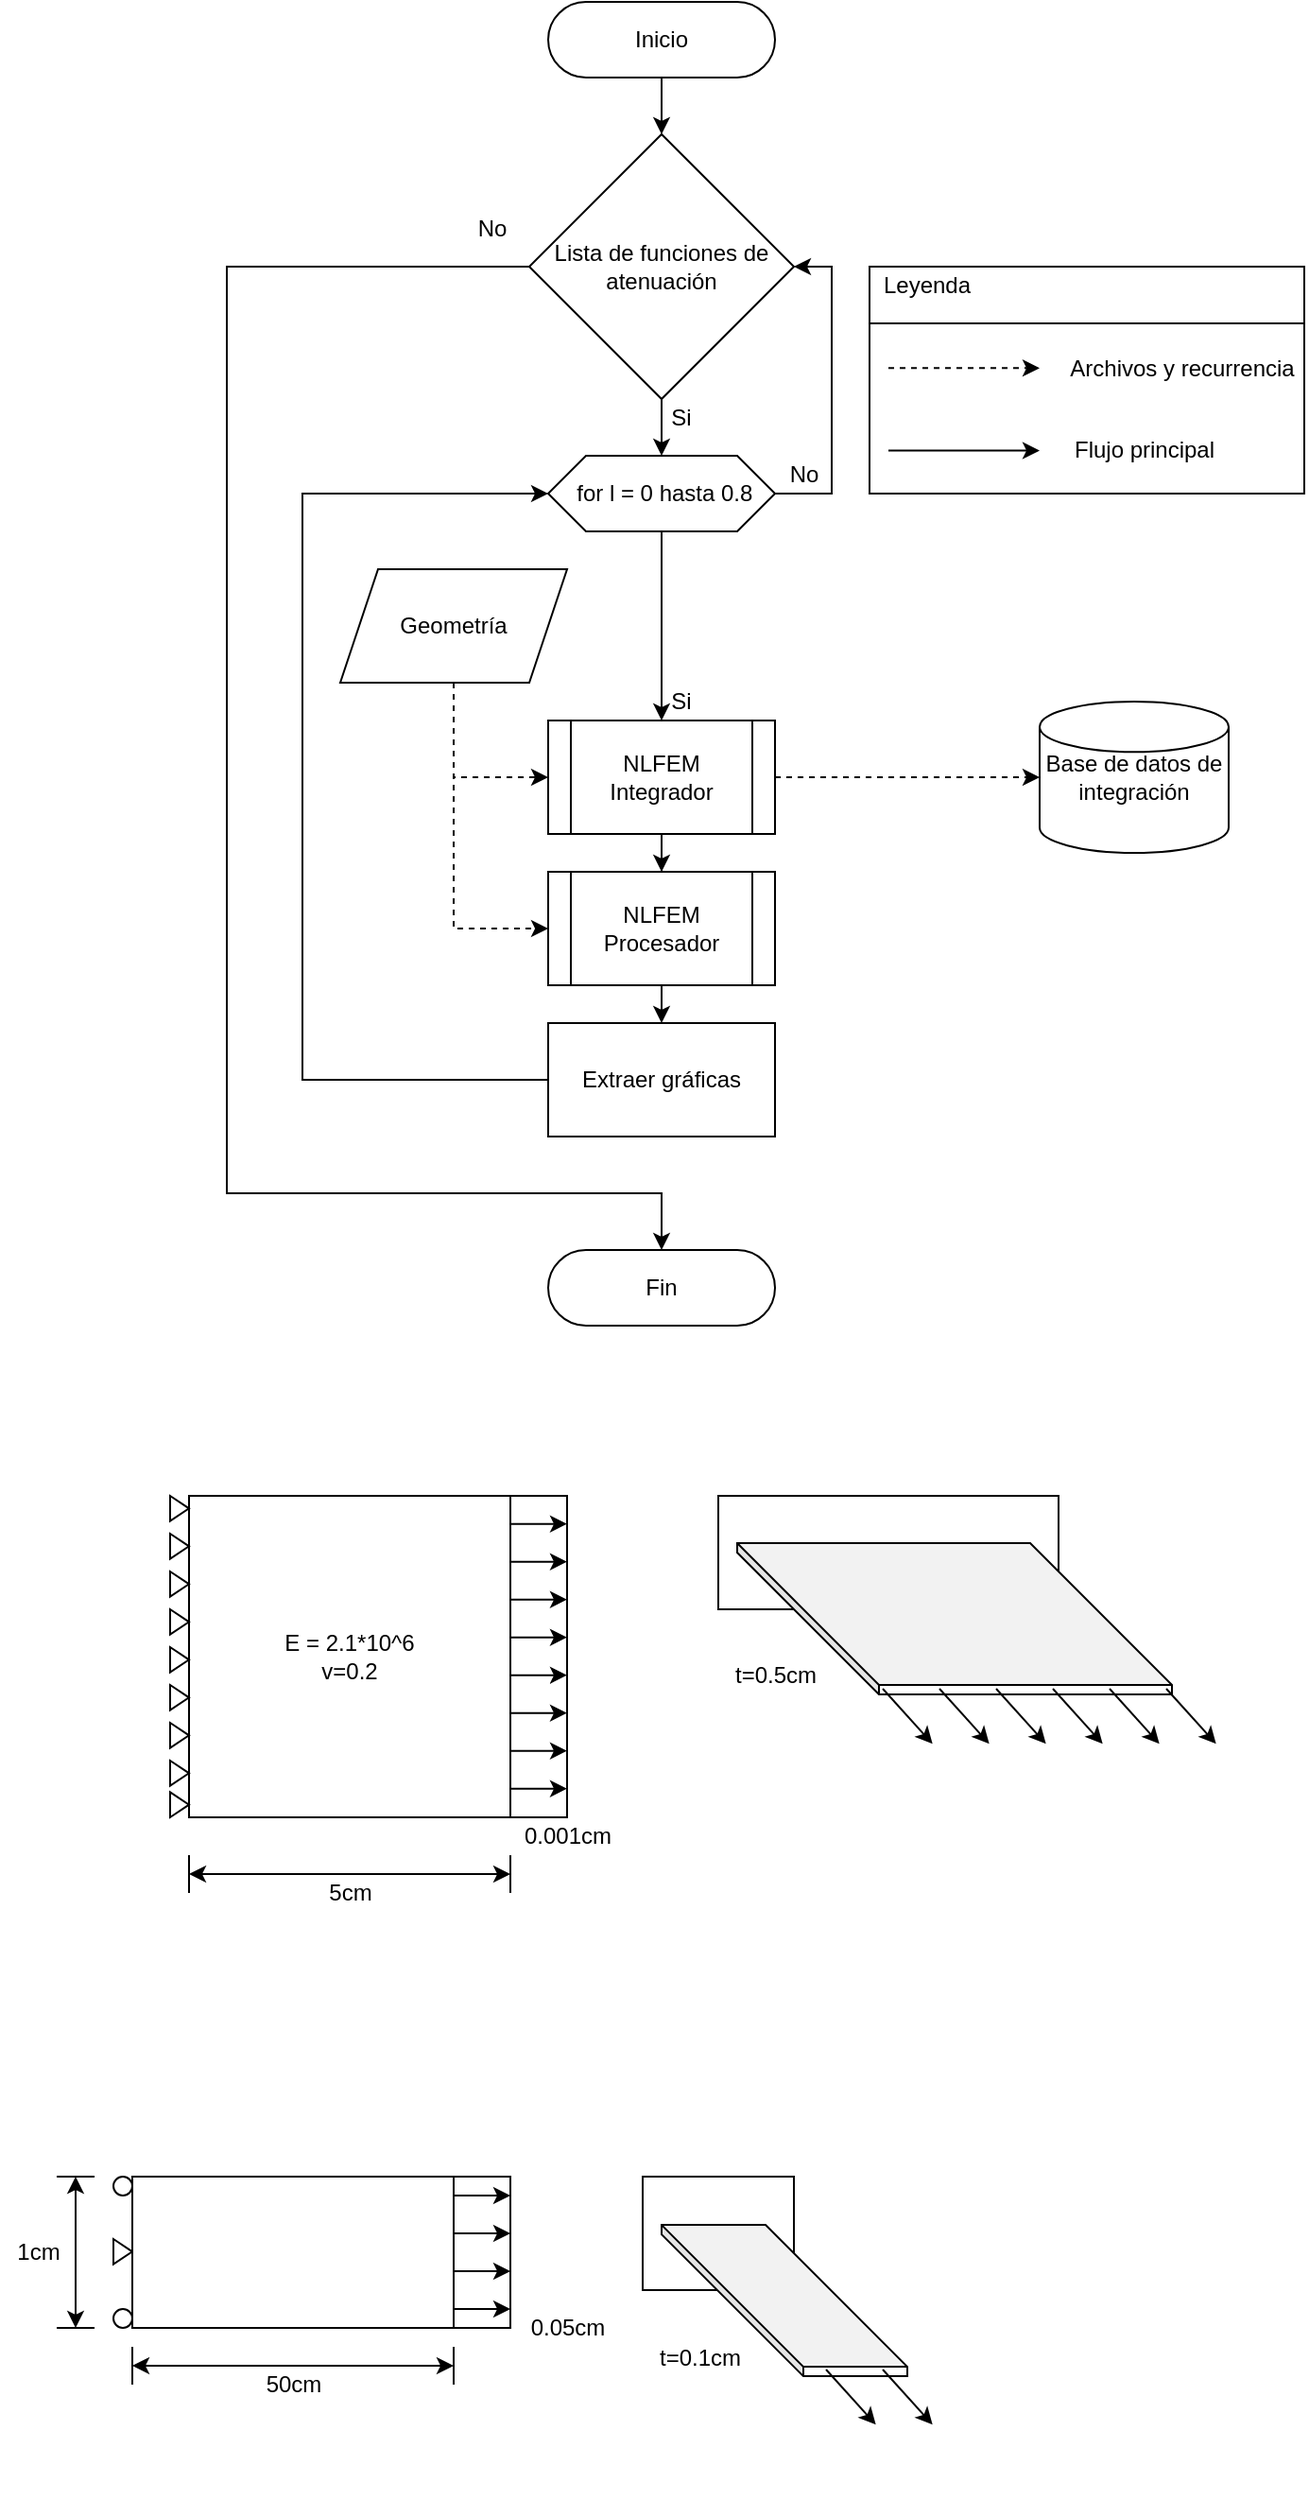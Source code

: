 <mxfile version="13.9.9" type="device"><diagram id="C5RBs43oDa-KdzZeNtuy" name="Page-1"><mxGraphModel dx="1086" dy="806" grid="1" gridSize="10" guides="1" tooltips="1" connect="1" arrows="1" fold="1" page="1" pageScale="1" pageWidth="827" pageHeight="1169" math="0" shadow="0"><root><mxCell id="WIyWlLk6GJQsqaUBKTNV-0"/><mxCell id="WIyWlLk6GJQsqaUBKTNV-1" parent="WIyWlLk6GJQsqaUBKTNV-0"/><mxCell id="GEFTR05-pRKFLl9-flN7-2" style="edgeStyle=orthogonalEdgeStyle;rounded=0;orthogonalLoop=1;jettySize=auto;html=1;strokeWidth=1;" parent="WIyWlLk6GJQsqaUBKTNV-1" source="WIyWlLk6GJQsqaUBKTNV-3" target="GEFTR05-pRKFLl9-flN7-1" edge="1"><mxGeometry relative="1" as="geometry"/></mxCell><mxCell id="WIyWlLk6GJQsqaUBKTNV-3" value="Inicio" style="rounded=1;whiteSpace=wrap;html=1;fontSize=12;glass=0;strokeWidth=1;shadow=0;arcSize=50;" parent="WIyWlLk6GJQsqaUBKTNV-1" vertex="1"><mxGeometry x="390" y="90" width="120" height="40" as="geometry"/></mxCell><mxCell id="GEFTR05-pRKFLl9-flN7-8" value="" style="edgeStyle=orthogonalEdgeStyle;rounded=0;orthogonalLoop=1;jettySize=auto;html=1;strokeWidth=1;" parent="WIyWlLk6GJQsqaUBKTNV-1" source="GEFTR05-pRKFLl9-flN7-1" target="GEFTR05-pRKFLl9-flN7-7" edge="1"><mxGeometry relative="1" as="geometry"/></mxCell><mxCell id="GEFTR05-pRKFLl9-flN7-25" style="edgeStyle=orthogonalEdgeStyle;rounded=0;orthogonalLoop=1;jettySize=auto;html=1;entryX=0.5;entryY=0;entryDx=0;entryDy=0;strokeWidth=1;" parent="WIyWlLk6GJQsqaUBKTNV-1" source="GEFTR05-pRKFLl9-flN7-1" target="GEFTR05-pRKFLl9-flN7-26" edge="1"><mxGeometry relative="1" as="geometry"><mxPoint x="440" y="690" as="targetPoint"/><Array as="points"><mxPoint x="220" y="230"/><mxPoint x="220" y="720"/><mxPoint x="450" y="720"/></Array></mxGeometry></mxCell><mxCell id="GEFTR05-pRKFLl9-flN7-1" value="Lista de funciones de atenuación" style="rhombus;whiteSpace=wrap;html=1;strokeWidth=1;" parent="WIyWlLk6GJQsqaUBKTNV-1" vertex="1"><mxGeometry x="380" y="160" width="140" height="140" as="geometry"/></mxCell><mxCell id="GEFTR05-pRKFLl9-flN7-24" style="edgeStyle=orthogonalEdgeStyle;rounded=0;orthogonalLoop=1;jettySize=auto;html=1;entryX=1;entryY=0.5;entryDx=0;entryDy=0;strokeWidth=1;" parent="WIyWlLk6GJQsqaUBKTNV-1" source="GEFTR05-pRKFLl9-flN7-7" target="GEFTR05-pRKFLl9-flN7-1" edge="1"><mxGeometry relative="1" as="geometry"><Array as="points"><mxPoint x="540" y="350"/><mxPoint x="540" y="230"/></Array></mxGeometry></mxCell><mxCell id="GEFTR05-pRKFLl9-flN7-7" value="&amp;nbsp;for l = 0 hasta 0.8" style="shape=hexagon;perimeter=hexagonPerimeter2;whiteSpace=wrap;html=1;fixedSize=1;strokeWidth=1;" parent="WIyWlLk6GJQsqaUBKTNV-1" vertex="1"><mxGeometry x="390" y="330" width="120" height="40" as="geometry"/></mxCell><mxCell id="GEFTR05-pRKFLl9-flN7-14" value="" style="edgeStyle=orthogonalEdgeStyle;rounded=0;orthogonalLoop=1;jettySize=auto;html=1;strokeWidth=1;exitX=0.5;exitY=1;exitDx=0;exitDy=0;" parent="WIyWlLk6GJQsqaUBKTNV-1" source="GEFTR05-pRKFLl9-flN7-7" target="GEFTR05-pRKFLl9-flN7-13" edge="1"><mxGeometry relative="1" as="geometry"><mxPoint x="450" y="440" as="sourcePoint"/></mxGeometry></mxCell><mxCell id="GEFTR05-pRKFLl9-flN7-19" style="edgeStyle=orthogonalEdgeStyle;rounded=0;orthogonalLoop=1;jettySize=auto;html=1;strokeWidth=1;" parent="WIyWlLk6GJQsqaUBKTNV-1" source="GEFTR05-pRKFLl9-flN7-13" target="GEFTR05-pRKFLl9-flN7-18" edge="1"><mxGeometry relative="1" as="geometry"/></mxCell><mxCell id="GEFTR05-pRKFLl9-flN7-21" style="edgeStyle=orthogonalEdgeStyle;rounded=0;orthogonalLoop=1;jettySize=auto;html=1;entryX=0;entryY=0.5;entryDx=0;entryDy=0;entryPerimeter=0;dashed=1;strokeWidth=1;" parent="WIyWlLk6GJQsqaUBKTNV-1" source="GEFTR05-pRKFLl9-flN7-13" target="GEFTR05-pRKFLl9-flN7-20" edge="1"><mxGeometry relative="1" as="geometry"/></mxCell><mxCell id="GEFTR05-pRKFLl9-flN7-34" value="" style="edgeStyle=orthogonalEdgeStyle;rounded=0;orthogonalLoop=1;jettySize=auto;html=1;strokeWidth=1;" parent="WIyWlLk6GJQsqaUBKTNV-1" source="GEFTR05-pRKFLl9-flN7-13" target="GEFTR05-pRKFLl9-flN7-33" edge="1"><mxGeometry relative="1" as="geometry"/></mxCell><mxCell id="GEFTR05-pRKFLl9-flN7-13" value="NLFEM Integrador" style="shape=process;whiteSpace=wrap;html=1;backgroundOutline=1;strokeWidth=1;" parent="WIyWlLk6GJQsqaUBKTNV-1" vertex="1"><mxGeometry x="390" y="470" width="120" height="60" as="geometry"/></mxCell><mxCell id="GEFTR05-pRKFLl9-flN7-17" style="edgeStyle=orthogonalEdgeStyle;rounded=0;orthogonalLoop=1;jettySize=auto;html=1;entryX=0;entryY=0.5;entryDx=0;entryDy=0;dashed=1;strokeWidth=1;" parent="WIyWlLk6GJQsqaUBKTNV-1" source="GEFTR05-pRKFLl9-flN7-15" target="GEFTR05-pRKFLl9-flN7-13" edge="1"><mxGeometry relative="1" as="geometry"/></mxCell><mxCell id="GEFTR05-pRKFLl9-flN7-35" style="edgeStyle=orthogonalEdgeStyle;rounded=0;orthogonalLoop=1;jettySize=auto;html=1;entryX=0;entryY=0.5;entryDx=0;entryDy=0;dashed=1;strokeWidth=1;" parent="WIyWlLk6GJQsqaUBKTNV-1" source="GEFTR05-pRKFLl9-flN7-15" target="GEFTR05-pRKFLl9-flN7-33" edge="1"><mxGeometry relative="1" as="geometry"/></mxCell><mxCell id="GEFTR05-pRKFLl9-flN7-15" value="Geometría" style="shape=parallelogram;perimeter=parallelogramPerimeter;whiteSpace=wrap;html=1;fixedSize=1;strokeWidth=1;" parent="WIyWlLk6GJQsqaUBKTNV-1" vertex="1"><mxGeometry x="280" y="390" width="120" height="60" as="geometry"/></mxCell><mxCell id="GEFTR05-pRKFLl9-flN7-22" style="edgeStyle=orthogonalEdgeStyle;rounded=0;orthogonalLoop=1;jettySize=auto;html=1;entryX=0;entryY=0.5;entryDx=0;entryDy=0;strokeWidth=1;" parent="WIyWlLk6GJQsqaUBKTNV-1" source="GEFTR05-pRKFLl9-flN7-18" target="GEFTR05-pRKFLl9-flN7-7" edge="1"><mxGeometry relative="1" as="geometry"><Array as="points"><mxPoint x="260" y="660"/><mxPoint x="260" y="350"/></Array><mxPoint x="510" y="420" as="targetPoint"/></mxGeometry></mxCell><mxCell id="GEFTR05-pRKFLl9-flN7-18" value="Extraer gráficas" style="rounded=0;whiteSpace=wrap;html=1;strokeWidth=1;" parent="WIyWlLk6GJQsqaUBKTNV-1" vertex="1"><mxGeometry x="390" y="630" width="120" height="60" as="geometry"/></mxCell><mxCell id="GEFTR05-pRKFLl9-flN7-20" value="Base de datos de integración" style="strokeWidth=1;html=1;shape=mxgraph.flowchart.database;whiteSpace=wrap;" parent="WIyWlLk6GJQsqaUBKTNV-1" vertex="1"><mxGeometry x="650" y="460" width="100" height="80" as="geometry"/></mxCell><mxCell id="GEFTR05-pRKFLl9-flN7-26" value="Fin" style="rounded=1;whiteSpace=wrap;html=1;fontSize=12;glass=0;strokeWidth=1;shadow=0;arcSize=50;" parent="WIyWlLk6GJQsqaUBKTNV-1" vertex="1"><mxGeometry x="390" y="750" width="120" height="40" as="geometry"/></mxCell><mxCell id="GEFTR05-pRKFLl9-flN7-27" value="Si" style="text;html=1;align=center;verticalAlign=middle;resizable=0;points=[];autosize=1;strokeWidth=1;" parent="WIyWlLk6GJQsqaUBKTNV-1" vertex="1"><mxGeometry x="445" y="300" width="30" height="20" as="geometry"/></mxCell><mxCell id="GEFTR05-pRKFLl9-flN7-28" value="No" style="text;html=1;align=center;verticalAlign=middle;resizable=0;points=[];autosize=1;strokeWidth=1;" parent="WIyWlLk6GJQsqaUBKTNV-1" vertex="1"><mxGeometry x="345" y="200" width="30" height="20" as="geometry"/></mxCell><mxCell id="GEFTR05-pRKFLl9-flN7-30" value="No" style="text;html=1;align=center;verticalAlign=middle;resizable=0;points=[];autosize=1;strokeWidth=1;" parent="WIyWlLk6GJQsqaUBKTNV-1" vertex="1"><mxGeometry x="510" y="330" width="30" height="20" as="geometry"/></mxCell><mxCell id="GEFTR05-pRKFLl9-flN7-31" value="Si" style="text;html=1;align=center;verticalAlign=middle;resizable=0;points=[];autosize=1;strokeWidth=1;" parent="WIyWlLk6GJQsqaUBKTNV-1" vertex="1"><mxGeometry x="445" y="450" width="30" height="20" as="geometry"/></mxCell><mxCell id="GEFTR05-pRKFLl9-flN7-33" value="NLFEM Procesador" style="shape=process;whiteSpace=wrap;html=1;backgroundOutline=1;strokeWidth=1;" parent="WIyWlLk6GJQsqaUBKTNV-1" vertex="1"><mxGeometry x="390" y="550" width="120" height="60" as="geometry"/></mxCell><mxCell id="GEFTR05-pRKFLl9-flN7-43" value="" style="group;strokeWidth=1;" parent="WIyWlLk6GJQsqaUBKTNV-1" vertex="1" connectable="0"><mxGeometry x="560" y="230" width="230" height="120" as="geometry"/></mxCell><mxCell id="GEFTR05-pRKFLl9-flN7-38" value="" style="rounded=0;whiteSpace=wrap;html=1;strokeWidth=1;" parent="GEFTR05-pRKFLl9-flN7-43" vertex="1"><mxGeometry width="230" height="120.0" as="geometry"/></mxCell><mxCell id="GEFTR05-pRKFLl9-flN7-36" value="" style="endArrow=classic;html=1;dashed=1;strokeWidth=1;" parent="GEFTR05-pRKFLl9-flN7-43" edge="1"><mxGeometry width="50" height="50" relative="1" as="geometry"><mxPoint x="10" y="53.64" as="sourcePoint"/><mxPoint x="90" y="53.64" as="targetPoint"/></mxGeometry></mxCell><mxCell id="GEFTR05-pRKFLl9-flN7-37" value="" style="endArrow=classic;html=1;strokeWidth=1;" parent="GEFTR05-pRKFLl9-flN7-43" edge="1"><mxGeometry width="50" height="50" relative="1" as="geometry"><mxPoint x="10" y="97.276" as="sourcePoint"/><mxPoint x="90" y="97.276" as="targetPoint"/></mxGeometry></mxCell><mxCell id="GEFTR05-pRKFLl9-flN7-39" value="" style="endArrow=none;html=1;strokeWidth=1;exitX=0;exitY=0.25;exitDx=0;exitDy=0;entryX=1;entryY=0.25;entryDx=0;entryDy=0;" parent="GEFTR05-pRKFLl9-flN7-43" source="GEFTR05-pRKFLl9-flN7-38" target="GEFTR05-pRKFLl9-flN7-38" edge="1"><mxGeometry width="50" height="50" relative="1" as="geometry"><mxPoint x="-70" y="10.909" as="sourcePoint"/><mxPoint x="-20" y="-43.636" as="targetPoint"/></mxGeometry></mxCell><mxCell id="GEFTR05-pRKFLl9-flN7-40" value="Leyenda" style="text;html=1;align=center;verticalAlign=middle;resizable=0;points=[];autosize=1;strokeWidth=1;" parent="GEFTR05-pRKFLl9-flN7-43" vertex="1"><mxGeometry width="60" height="20" as="geometry"/></mxCell><mxCell id="GEFTR05-pRKFLl9-flN7-41" value="Flujo principal" style="text;html=1;align=center;verticalAlign=middle;resizable=0;points=[];autosize=1;strokeWidth=1;" parent="GEFTR05-pRKFLl9-flN7-43" vertex="1"><mxGeometry x="100" y="87.273" width="90" height="20" as="geometry"/></mxCell><mxCell id="GEFTR05-pRKFLl9-flN7-42" value="Archivos y recurrencia" style="text;html=1;align=center;verticalAlign=middle;resizable=0;points=[];autosize=1;strokeWidth=1;" parent="GEFTR05-pRKFLl9-flN7-43" vertex="1"><mxGeometry x="100" y="43.636" width="130" height="20" as="geometry"/></mxCell><mxCell id="br8qbr3yqRD6vk2IFFKS-1" value="E = 2.1*10^6&lt;br&gt;v=0.2" style="whiteSpace=wrap;html=1;aspect=fixed;" parent="WIyWlLk6GJQsqaUBKTNV-1" vertex="1"><mxGeometry x="200" y="880" width="170" height="170" as="geometry"/></mxCell><mxCell id="br8qbr3yqRD6vk2IFFKS-2" value="" style="triangle;whiteSpace=wrap;html=1;" parent="WIyWlLk6GJQsqaUBKTNV-1" vertex="1"><mxGeometry x="190" y="880" width="10" height="13.33" as="geometry"/></mxCell><mxCell id="br8qbr3yqRD6vk2IFFKS-3" value="" style="triangle;whiteSpace=wrap;html=1;" parent="WIyWlLk6GJQsqaUBKTNV-1" vertex="1"><mxGeometry x="190" y="900" width="10" height="13.33" as="geometry"/></mxCell><mxCell id="br8qbr3yqRD6vk2IFFKS-4" value="" style="triangle;whiteSpace=wrap;html=1;" parent="WIyWlLk6GJQsqaUBKTNV-1" vertex="1"><mxGeometry x="190" y="920" width="10" height="13.33" as="geometry"/></mxCell><mxCell id="br8qbr3yqRD6vk2IFFKS-6" value="" style="triangle;whiteSpace=wrap;html=1;" parent="WIyWlLk6GJQsqaUBKTNV-1" vertex="1"><mxGeometry x="190" y="940" width="10" height="13.33" as="geometry"/></mxCell><mxCell id="br8qbr3yqRD6vk2IFFKS-7" value="" style="triangle;whiteSpace=wrap;html=1;" parent="WIyWlLk6GJQsqaUBKTNV-1" vertex="1"><mxGeometry x="190" y="960" width="10" height="13.33" as="geometry"/></mxCell><mxCell id="br8qbr3yqRD6vk2IFFKS-8" value="" style="triangle;whiteSpace=wrap;html=1;" parent="WIyWlLk6GJQsqaUBKTNV-1" vertex="1"><mxGeometry x="190" y="980" width="10" height="13.33" as="geometry"/></mxCell><mxCell id="br8qbr3yqRD6vk2IFFKS-11" value="" style="triangle;whiteSpace=wrap;html=1;" parent="WIyWlLk6GJQsqaUBKTNV-1" vertex="1"><mxGeometry x="190" y="1000" width="10" height="13.33" as="geometry"/></mxCell><mxCell id="br8qbr3yqRD6vk2IFFKS-14" value="" style="triangle;whiteSpace=wrap;html=1;" parent="WIyWlLk6GJQsqaUBKTNV-1" vertex="1"><mxGeometry x="190" y="1020" width="10" height="13.33" as="geometry"/></mxCell><mxCell id="br8qbr3yqRD6vk2IFFKS-15" value="" style="triangle;whiteSpace=wrap;html=1;" parent="WIyWlLk6GJQsqaUBKTNV-1" vertex="1"><mxGeometry x="190" y="1036.67" width="10" height="13.33" as="geometry"/></mxCell><mxCell id="br8qbr3yqRD6vk2IFFKS-16" value="" style="rounded=0;whiteSpace=wrap;html=1;fillColor=none;" parent="WIyWlLk6GJQsqaUBKTNV-1" vertex="1"><mxGeometry x="370" y="880" width="30" height="170" as="geometry"/></mxCell><mxCell id="br8qbr3yqRD6vk2IFFKS-24" value="" style="endArrow=classic;html=1;" parent="WIyWlLk6GJQsqaUBKTNV-1" edge="1"><mxGeometry width="50" height="50" relative="1" as="geometry"><mxPoint x="370" y="894.86" as="sourcePoint"/><mxPoint x="400" y="894.86" as="targetPoint"/></mxGeometry></mxCell><mxCell id="br8qbr3yqRD6vk2IFFKS-27" value="" style="endArrow=classic;html=1;" parent="WIyWlLk6GJQsqaUBKTNV-1" edge="1"><mxGeometry width="50" height="50" relative="1" as="geometry"><mxPoint x="370" y="914.86" as="sourcePoint"/><mxPoint x="400" y="914.86" as="targetPoint"/></mxGeometry></mxCell><mxCell id="br8qbr3yqRD6vk2IFFKS-28" value="" style="endArrow=classic;html=1;" parent="WIyWlLk6GJQsqaUBKTNV-1" edge="1"><mxGeometry width="50" height="50" relative="1" as="geometry"><mxPoint x="370" y="934.86" as="sourcePoint"/><mxPoint x="400" y="934.86" as="targetPoint"/></mxGeometry></mxCell><mxCell id="br8qbr3yqRD6vk2IFFKS-33" value="" style="endArrow=classic;html=1;" parent="WIyWlLk6GJQsqaUBKTNV-1" edge="1"><mxGeometry width="50" height="50" relative="1" as="geometry"><mxPoint x="370" y="954.86" as="sourcePoint"/><mxPoint x="400" y="954.86" as="targetPoint"/></mxGeometry></mxCell><mxCell id="br8qbr3yqRD6vk2IFFKS-34" value="" style="endArrow=classic;html=1;" parent="WIyWlLk6GJQsqaUBKTNV-1" edge="1"><mxGeometry width="50" height="50" relative="1" as="geometry"><mxPoint x="370" y="974.86" as="sourcePoint"/><mxPoint x="400" y="974.86" as="targetPoint"/></mxGeometry></mxCell><mxCell id="br8qbr3yqRD6vk2IFFKS-35" value="" style="endArrow=classic;html=1;" parent="WIyWlLk6GJQsqaUBKTNV-1" edge="1"><mxGeometry width="50" height="50" relative="1" as="geometry"><mxPoint x="370" y="994.86" as="sourcePoint"/><mxPoint x="400" y="994.86" as="targetPoint"/></mxGeometry></mxCell><mxCell id="br8qbr3yqRD6vk2IFFKS-36" value="" style="endArrow=classic;html=1;" parent="WIyWlLk6GJQsqaUBKTNV-1" edge="1"><mxGeometry width="50" height="50" relative="1" as="geometry"><mxPoint x="370" y="1014.86" as="sourcePoint"/><mxPoint x="400" y="1014.86" as="targetPoint"/></mxGeometry></mxCell><mxCell id="br8qbr3yqRD6vk2IFFKS-37" value="" style="endArrow=classic;html=1;" parent="WIyWlLk6GJQsqaUBKTNV-1" edge="1"><mxGeometry width="50" height="50" relative="1" as="geometry"><mxPoint x="370" y="1034.86" as="sourcePoint"/><mxPoint x="400" y="1034.86" as="targetPoint"/></mxGeometry></mxCell><mxCell id="br8qbr3yqRD6vk2IFFKS-63" value="" style="group" parent="WIyWlLk6GJQsqaUBKTNV-1" vertex="1" connectable="0"><mxGeometry x="480" y="880" width="263.34" height="131.13" as="geometry"/></mxCell><mxCell id="br8qbr3yqRD6vk2IFFKS-48" value="" style="rounded=0;whiteSpace=wrap;html=1;" parent="br8qbr3yqRD6vk2IFFKS-63" vertex="1"><mxGeometry width="180" height="60" as="geometry"/></mxCell><mxCell id="br8qbr3yqRD6vk2IFFKS-47" value="" style="shape=cube;whiteSpace=wrap;html=1;boundedLbl=1;backgroundOutline=1;darkOpacity=0.05;darkOpacity2=0.1;size=75;" parent="br8qbr3yqRD6vk2IFFKS-63" vertex="1"><mxGeometry x="10" y="25" width="230" height="80" as="geometry"/></mxCell><mxCell id="br8qbr3yqRD6vk2IFFKS-51" value="" style="endArrow=classic;html=1;exitX=0.342;exitY=0.99;exitDx=0;exitDy=0;exitPerimeter=0;" parent="br8qbr3yqRD6vk2IFFKS-63" edge="1"><mxGeometry width="50" height="50" relative="1" as="geometry"><mxPoint x="87.0" y="102" as="sourcePoint"/><mxPoint x="113.34" y="131.13" as="targetPoint"/></mxGeometry></mxCell><mxCell id="br8qbr3yqRD6vk2IFFKS-52" value="" style="endArrow=classic;html=1;exitX=0.342;exitY=0.99;exitDx=0;exitDy=0;exitPerimeter=0;" parent="br8qbr3yqRD6vk2IFFKS-63" edge="1"><mxGeometry width="50" height="50" relative="1" as="geometry"><mxPoint x="117.0" y="102" as="sourcePoint"/><mxPoint x="143.34" y="131.13" as="targetPoint"/></mxGeometry></mxCell><mxCell id="br8qbr3yqRD6vk2IFFKS-57" value="" style="endArrow=classic;html=1;exitX=0.342;exitY=0.99;exitDx=0;exitDy=0;exitPerimeter=0;" parent="br8qbr3yqRD6vk2IFFKS-63" edge="1"><mxGeometry width="50" height="50" relative="1" as="geometry"><mxPoint x="147.0" y="102" as="sourcePoint"/><mxPoint x="173.34" y="131.13" as="targetPoint"/></mxGeometry></mxCell><mxCell id="br8qbr3yqRD6vk2IFFKS-58" value="" style="endArrow=classic;html=1;exitX=0.342;exitY=0.99;exitDx=0;exitDy=0;exitPerimeter=0;" parent="br8qbr3yqRD6vk2IFFKS-63" edge="1"><mxGeometry width="50" height="50" relative="1" as="geometry"><mxPoint x="177.0" y="102" as="sourcePoint"/><mxPoint x="203.34" y="131.13" as="targetPoint"/></mxGeometry></mxCell><mxCell id="br8qbr3yqRD6vk2IFFKS-59" value="" style="endArrow=classic;html=1;exitX=0.342;exitY=0.99;exitDx=0;exitDy=0;exitPerimeter=0;" parent="br8qbr3yqRD6vk2IFFKS-63" edge="1"><mxGeometry width="50" height="50" relative="1" as="geometry"><mxPoint x="207.0" y="102" as="sourcePoint"/><mxPoint x="233.34" y="131.13" as="targetPoint"/></mxGeometry></mxCell><mxCell id="br8qbr3yqRD6vk2IFFKS-60" value="" style="endArrow=classic;html=1;exitX=0.342;exitY=0.99;exitDx=0;exitDy=0;exitPerimeter=0;" parent="br8qbr3yqRD6vk2IFFKS-63" edge="1"><mxGeometry width="50" height="50" relative="1" as="geometry"><mxPoint x="237.0" y="102" as="sourcePoint"/><mxPoint x="263.34" y="131.13" as="targetPoint"/></mxGeometry></mxCell><mxCell id="br8qbr3yqRD6vk2IFFKS-97" value="t=0.5cm" style="text;html=1;align=center;verticalAlign=middle;resizable=0;points=[];autosize=1;" parent="br8qbr3yqRD6vk2IFFKS-63" vertex="1"><mxGeometry y="85" width="60" height="20" as="geometry"/></mxCell><mxCell id="br8qbr3yqRD6vk2IFFKS-65" value="" style="endArrow=classic;startArrow=classic;html=1;" parent="WIyWlLk6GJQsqaUBKTNV-1" edge="1"><mxGeometry width="50" height="50" relative="1" as="geometry"><mxPoint x="200" y="1080" as="sourcePoint"/><mxPoint x="370" y="1080" as="targetPoint"/></mxGeometry></mxCell><mxCell id="br8qbr3yqRD6vk2IFFKS-66" value="5cm" style="text;html=1;align=center;verticalAlign=middle;resizable=0;points=[];autosize=1;" parent="WIyWlLk6GJQsqaUBKTNV-1" vertex="1"><mxGeometry x="265" y="1080" width="40" height="20" as="geometry"/></mxCell><mxCell id="br8qbr3yqRD6vk2IFFKS-67" value="" style="endArrow=none;html=1;" parent="WIyWlLk6GJQsqaUBKTNV-1" edge="1"><mxGeometry width="50" height="50" relative="1" as="geometry"><mxPoint x="200" y="1090" as="sourcePoint"/><mxPoint x="200" y="1070" as="targetPoint"/></mxGeometry></mxCell><mxCell id="br8qbr3yqRD6vk2IFFKS-68" value="" style="endArrow=none;html=1;" parent="WIyWlLk6GJQsqaUBKTNV-1" edge="1"><mxGeometry width="50" height="50" relative="1" as="geometry"><mxPoint x="370" y="1090" as="sourcePoint"/><mxPoint x="370" y="1070" as="targetPoint"/></mxGeometry></mxCell><mxCell id="br8qbr3yqRD6vk2IFFKS-69" value="0.001cm" style="text;html=1;align=center;verticalAlign=middle;resizable=0;points=[];autosize=1;" parent="WIyWlLk6GJQsqaUBKTNV-1" vertex="1"><mxGeometry x="370" y="1050" width="60" height="20" as="geometry"/></mxCell><mxCell id="br8qbr3yqRD6vk2IFFKS-107" value="" style="triangle;whiteSpace=wrap;html=1;" parent="WIyWlLk6GJQsqaUBKTNV-1" vertex="1"><mxGeometry x="160" y="1273" width="10" height="13.33" as="geometry"/></mxCell><mxCell id="br8qbr3yqRD6vk2IFFKS-118" value="" style="group" parent="WIyWlLk6GJQsqaUBKTNV-1" vertex="1" connectable="0"><mxGeometry x="440" y="1240" width="263.34" height="131.13" as="geometry"/></mxCell><mxCell id="br8qbr3yqRD6vk2IFFKS-119" value="" style="rounded=0;whiteSpace=wrap;html=1;" parent="br8qbr3yqRD6vk2IFFKS-118" vertex="1"><mxGeometry width="80" height="60" as="geometry"/></mxCell><mxCell id="br8qbr3yqRD6vk2IFFKS-120" value="" style="shape=cube;whiteSpace=wrap;html=1;boundedLbl=1;backgroundOutline=1;darkOpacity=0.05;darkOpacity2=0.1;size=75;" parent="br8qbr3yqRD6vk2IFFKS-118" vertex="1"><mxGeometry x="10" y="25.56" width="130" height="80" as="geometry"/></mxCell><mxCell id="br8qbr3yqRD6vk2IFFKS-123" value="" style="endArrow=classic;html=1;exitX=0.342;exitY=0.99;exitDx=0;exitDy=0;exitPerimeter=0;" parent="br8qbr3yqRD6vk2IFFKS-118" edge="1"><mxGeometry width="50" height="50" relative="1" as="geometry"><mxPoint x="97.0" y="102" as="sourcePoint"/><mxPoint x="123.34" y="131.13" as="targetPoint"/></mxGeometry></mxCell><mxCell id="br8qbr3yqRD6vk2IFFKS-124" value="" style="endArrow=classic;html=1;exitX=0.342;exitY=0.99;exitDx=0;exitDy=0;exitPerimeter=0;" parent="br8qbr3yqRD6vk2IFFKS-118" edge="1"><mxGeometry width="50" height="50" relative="1" as="geometry"><mxPoint x="127.0" y="102" as="sourcePoint"/><mxPoint x="153.34" y="131.13" as="targetPoint"/></mxGeometry></mxCell><mxCell id="br8qbr3yqRD6vk2IFFKS-127" value="t=0.1cm" style="text;html=1;align=center;verticalAlign=middle;resizable=0;points=[];autosize=1;" parent="br8qbr3yqRD6vk2IFFKS-118" vertex="1"><mxGeometry y="85.56" width="60" height="20" as="geometry"/></mxCell><mxCell id="br8qbr3yqRD6vk2IFFKS-128" value="" style="endArrow=classic;startArrow=classic;html=1;" parent="WIyWlLk6GJQsqaUBKTNV-1" edge="1"><mxGeometry width="50" height="50" relative="1" as="geometry"><mxPoint x="170" y="1340" as="sourcePoint"/><mxPoint x="340" y="1340" as="targetPoint"/></mxGeometry></mxCell><mxCell id="br8qbr3yqRD6vk2IFFKS-129" value="50cm" style="text;html=1;align=center;verticalAlign=middle;resizable=0;points=[];autosize=1;" parent="WIyWlLk6GJQsqaUBKTNV-1" vertex="1"><mxGeometry x="235" y="1340" width="40" height="20" as="geometry"/></mxCell><mxCell id="br8qbr3yqRD6vk2IFFKS-130" value="" style="endArrow=none;html=1;" parent="WIyWlLk6GJQsqaUBKTNV-1" edge="1"><mxGeometry width="50" height="50" relative="1" as="geometry"><mxPoint x="170" y="1350" as="sourcePoint"/><mxPoint x="170" y="1330" as="targetPoint"/></mxGeometry></mxCell><mxCell id="br8qbr3yqRD6vk2IFFKS-132" value="0.05cm" style="text;html=1;align=center;verticalAlign=middle;resizable=0;points=[];autosize=1;" parent="WIyWlLk6GJQsqaUBKTNV-1" vertex="1"><mxGeometry x="375" y="1310" width="50" height="20" as="geometry"/></mxCell><mxCell id="br8qbr3yqRD6vk2IFFKS-133" value="" style="rounded=0;whiteSpace=wrap;html=1;fillColor=#ffffff;" parent="WIyWlLk6GJQsqaUBKTNV-1" vertex="1"><mxGeometry x="170" y="1240" width="170" height="80" as="geometry"/></mxCell><mxCell id="br8qbr3yqRD6vk2IFFKS-134" value="" style="group" parent="WIyWlLk6GJQsqaUBKTNV-1" vertex="1" connectable="0"><mxGeometry x="340" y="1240" width="30" height="170" as="geometry"/></mxCell><mxCell id="br8qbr3yqRD6vk2IFFKS-109" value="" style="rounded=0;whiteSpace=wrap;html=1;fillColor=none;" parent="br8qbr3yqRD6vk2IFFKS-134" vertex="1"><mxGeometry width="30" height="80" as="geometry"/></mxCell><mxCell id="br8qbr3yqRD6vk2IFFKS-110" value="" style="endArrow=classic;html=1;" parent="br8qbr3yqRD6vk2IFFKS-134" edge="1"><mxGeometry width="50" height="50" relative="1" as="geometry"><mxPoint y="10.0" as="sourcePoint"/><mxPoint x="30" y="10.0" as="targetPoint"/></mxGeometry></mxCell><mxCell id="br8qbr3yqRD6vk2IFFKS-111" value="" style="endArrow=classic;html=1;" parent="br8qbr3yqRD6vk2IFFKS-134" edge="1"><mxGeometry width="50" height="50" relative="1" as="geometry"><mxPoint y="30.0" as="sourcePoint"/><mxPoint x="30" y="30.0" as="targetPoint"/></mxGeometry></mxCell><mxCell id="br8qbr3yqRD6vk2IFFKS-112" value="" style="endArrow=classic;html=1;" parent="br8qbr3yqRD6vk2IFFKS-134" edge="1"><mxGeometry width="50" height="50" relative="1" as="geometry"><mxPoint y="50.0" as="sourcePoint"/><mxPoint x="30" y="50.0" as="targetPoint"/></mxGeometry></mxCell><mxCell id="br8qbr3yqRD6vk2IFFKS-113" value="" style="endArrow=classic;html=1;" parent="br8qbr3yqRD6vk2IFFKS-134" edge="1"><mxGeometry width="50" height="50" relative="1" as="geometry"><mxPoint y="70.0" as="sourcePoint"/><mxPoint x="30" y="70.0" as="targetPoint"/></mxGeometry></mxCell><mxCell id="br8qbr3yqRD6vk2IFFKS-140" value="" style="endArrow=none;html=1;" parent="br8qbr3yqRD6vk2IFFKS-134" edge="1"><mxGeometry width="50" height="50" relative="1" as="geometry"><mxPoint x="-5.684e-14" y="110" as="sourcePoint"/><mxPoint x="-5.684e-14" y="90" as="targetPoint"/></mxGeometry></mxCell><mxCell id="br8qbr3yqRD6vk2IFFKS-135" value="" style="ellipse;whiteSpace=wrap;html=1;aspect=fixed;fillColor=#ffffff;" parent="WIyWlLk6GJQsqaUBKTNV-1" vertex="1"><mxGeometry x="160" y="1240" width="10" height="10" as="geometry"/></mxCell><mxCell id="br8qbr3yqRD6vk2IFFKS-136" value="" style="ellipse;whiteSpace=wrap;html=1;aspect=fixed;fillColor=#ffffff;" parent="WIyWlLk6GJQsqaUBKTNV-1" vertex="1"><mxGeometry x="160" y="1310" width="10" height="10" as="geometry"/></mxCell><mxCell id="br8qbr3yqRD6vk2IFFKS-142" value="" style="endArrow=classic;startArrow=classic;html=1;" parent="WIyWlLk6GJQsqaUBKTNV-1" edge="1"><mxGeometry width="50" height="50" relative="1" as="geometry"><mxPoint x="140" y="1320" as="sourcePoint"/><mxPoint x="140" y="1240" as="targetPoint"/></mxGeometry></mxCell><mxCell id="br8qbr3yqRD6vk2IFFKS-143" value="" style="endArrow=none;html=1;" parent="WIyWlLk6GJQsqaUBKTNV-1" edge="1"><mxGeometry width="50" height="50" relative="1" as="geometry"><mxPoint x="130" y="1240" as="sourcePoint"/><mxPoint x="150" y="1240" as="targetPoint"/></mxGeometry></mxCell><mxCell id="br8qbr3yqRD6vk2IFFKS-145" value="" style="endArrow=none;html=1;" parent="WIyWlLk6GJQsqaUBKTNV-1" edge="1"><mxGeometry width="50" height="50" relative="1" as="geometry"><mxPoint x="130" y="1320" as="sourcePoint"/><mxPoint x="150" y="1320" as="targetPoint"/></mxGeometry></mxCell><mxCell id="br8qbr3yqRD6vk2IFFKS-146" value="1cm" style="text;html=1;align=center;verticalAlign=middle;resizable=0;points=[];autosize=1;" parent="WIyWlLk6GJQsqaUBKTNV-1" vertex="1"><mxGeometry x="100" y="1270" width="40" height="20" as="geometry"/></mxCell></root></mxGraphModel></diagram></mxfile>